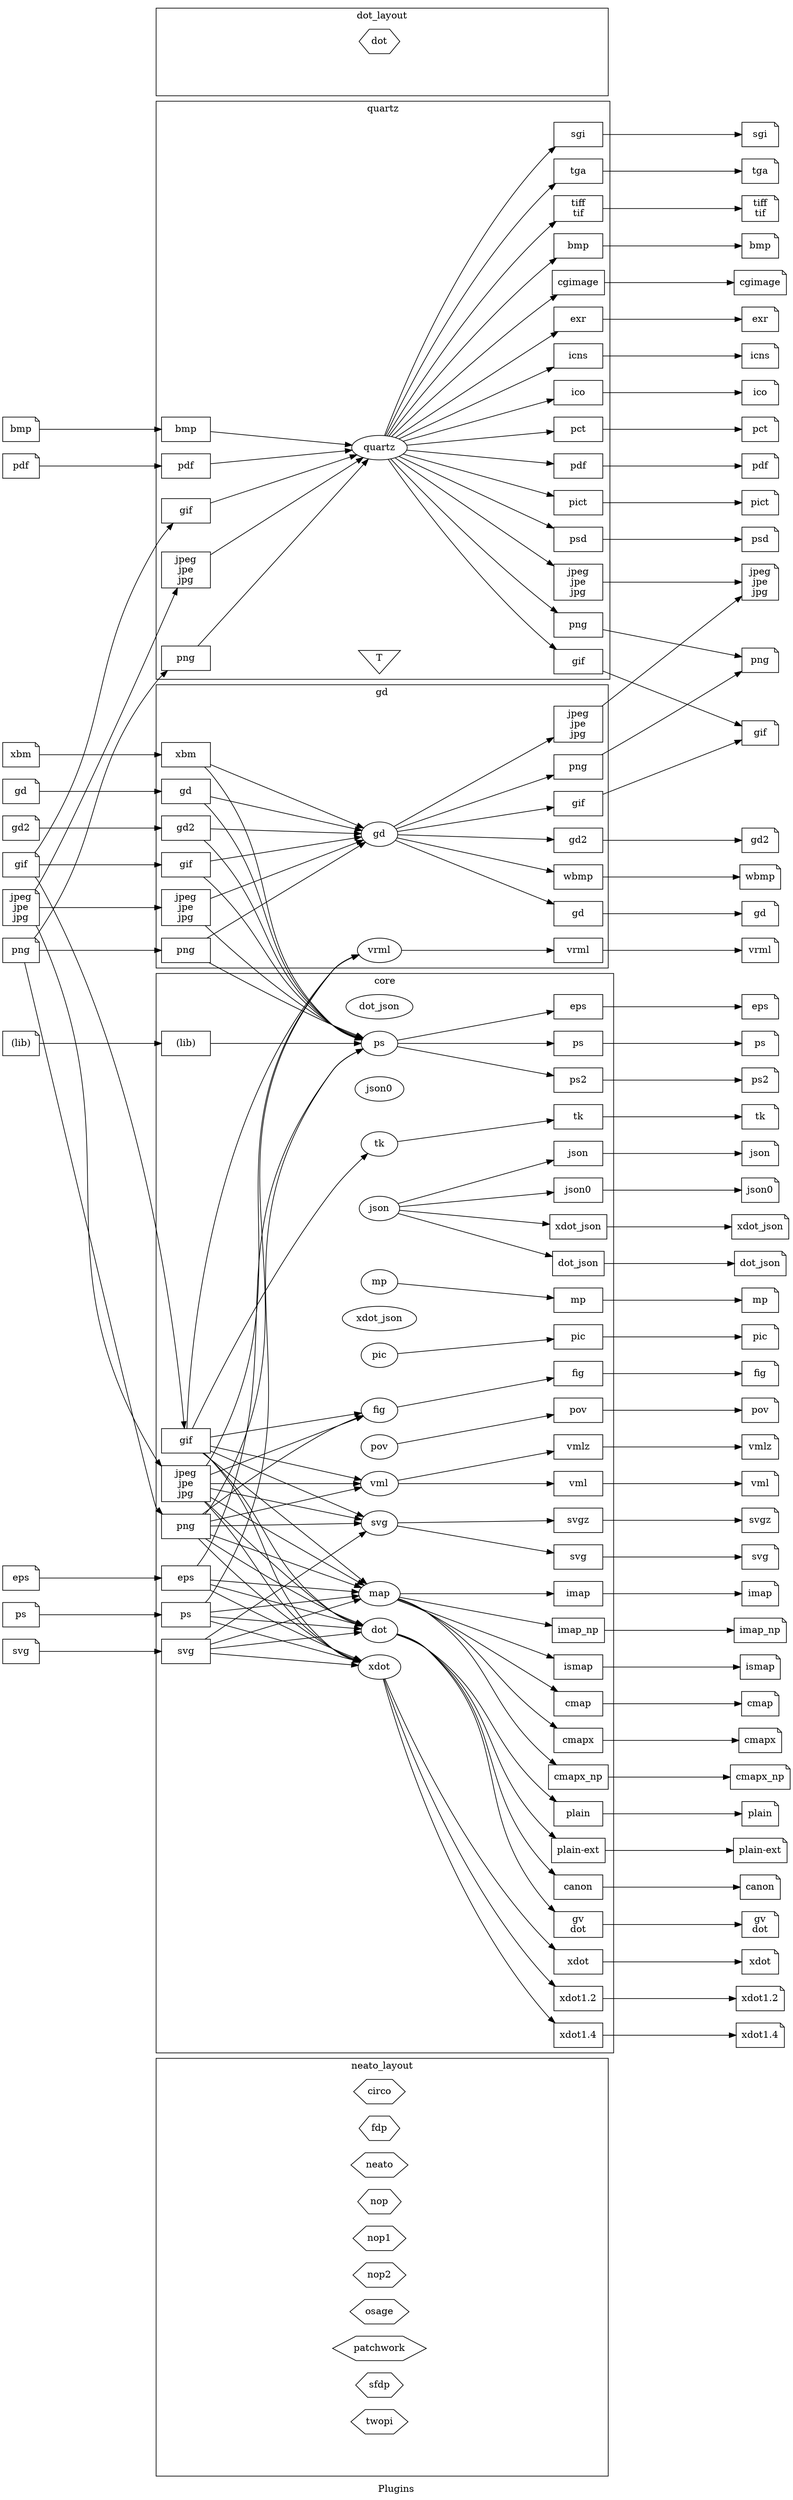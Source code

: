 digraph G {
	graph [bb="0,0,1104.2,3654",
		label=Plugins,
		lheight=0.19,
		lp="552.09,11",
		lwidth=0.58,
		rankdir=LR,
		ranksep=2.5
	];
	node [label="\N"];
	subgraph cluster_neato_layout {
		graph [bb="226,30,856.7,644",
			label=neato_layout,
			lheight=0.19,
			lp="541.35,633",
			lwidth=1.00
		];
		subgraph neato_layout_render {
			graph [rank=same];
			neato_layout_render_invis			 [height=0.5,
				label="",
				pos="540.77,56",
				style=invis,
				width=0.75];
		}
		subgraph neato_layout_layout {
			graph [rank=same];
			layout_circo			 [height=0.5,
				label=circo,
				pos="540.77,596",
				shape=hexagon,
				width=0.89107];
			layout_fdp			 [height=0.5,
				label=fdp,
				pos="540.77,542",
				shape=hexagon,
				width=0.75];
			layout_neato			 [height=0.5,
				label=neato,
				pos="540.77,488",
				shape=hexagon,
				width=0.93844];
			layout_nop			 [height=0.5,
				label=nop,
				pos="540.77,434",
				shape=hexagon,
				width=0.75];
			layout_nop1			 [height=0.5,
				label=nop1,
				pos="540.77,380",
				shape=hexagon,
				width=0.89148];
			layout_nop2			 [height=0.5,
				label=nop2,
				pos="540.77,326",
				shape=hexagon,
				width=0.89148];
			layout_osage			 [height=0.5,
				label=osage,
				pos="540.77,272",
				shape=hexagon,
				width=0.97002];
			layout_patchwork			 [height=0.5,
				label=patchwork,
				pos="540.77,218",
				shape=hexagon,
				width=1.5214];
			layout_sfdp			 [height=0.5,
				label=sfdp,
				pos="540.77,164",
				shape=hexagon,
				width=0.81268];
			layout_twopi			 [height=0.5,
				label=twopi,
				pos="540.77,110",
				shape=hexagon,
				width=0.97029];
		}
		subgraph neato_layout_textlayout {
			graph [rank=same];
		}
		subgraph neato_layout_device {
			graph [rank=same];
			neato_layout_device_invis			 [height=0.5,
				label="",
				pos="812.7,56",
				style=invis,
				width=1];
		}
		subgraph neato_layout_loadimage {
			graph [rank=same];
			neato_layout_loadimage_invis			 [height=0.5,
				label="",
				pos="270,83",
				style=invis,
				width=1];
		}
		neato_layout_render_invis -> neato_layout_device_invis		 [pos="e,776.32,56 567.84,56 614.12,56 709,56 766.11,56",
			style=invis];
		neato_layout_loadimage_invis -> neato_layout_render_invis		 [pos="e,513.93,58.676 305.4,79.47 356.76,74.348 451.51,64.9 503.76,59.69",
			style=invis];
		neato_layout_loadimage_invis -> layout_twopi		 [pos="e,508.74,106.81 305.4,86.53 355.12,91.488 445.51,100.5 498.63,105.8",
			style=invis];
	}
	subgraph cluster_quartz {
		graph [bb="226,2666,856.7,3510",
			label=quartz,
			lheight=0.19,
			lp="541.35,3499",
			lwidth=0.49
		];
		subgraph quartz_render {
			graph [rank=same];
			render_quartz			 [height=0.5,
				label=quartz,
				pos="540.77,3003",
				width=0.89451];
		}
		subgraph quartz_layout {
			graph [rank=same];
		}
		subgraph quartz_textlayout {
			graph [rank=same];
			textlayout_textlayout			 [height=0.61111,
				label=T,
				pos="540.77,2696",
				shape=invtriangle,
				width=0.8616];
		}
		subgraph quartz_device {
			graph [rank=same];
			quartz_device_bmp			 [height=0.5,
				label=bmp,
				pos="812.7,3300",
				shape=box,
				width=1];
			quartz_device_cgimage			 [height=0.5,
				label=cgimage,
				pos="812.7,3246",
				shape=box,
				width=1];
			quartz_device_exr			 [height=0.5,
				label=exr,
				pos="812.7,3192",
				shape=box,
				width=1];
			quartz_device_gif			 [height=0.5,
				label=gif,
				pos="812.7,2692",
				shape=box,
				width=1];
			quartz_device_icns			 [height=0.5,
				label=icns,
				pos="812.7,3138",
				shape=box,
				width=1];
			quartz_device_ico			 [height=0.5,
				label=ico,
				pos="812.7,3084",
				shape=box,
				width=1];
			quartz_device_jpg			 [height=0.69444,
				label="jpeg\njpe\njpg",
				pos="812.7,2807",
				shape=box,
				width=1];
			quartz_device_pct			 [height=0.5,
				label=pct,
				pos="812.7,3030",
				shape=box,
				width=1];
			quartz_device_pdf			 [height=0.5,
				label=pdf,
				pos="812.7,2976",
				shape=box,
				width=1];
			quartz_device_pict			 [height=0.5,
				label=pict,
				pos="812.7,2922",
				shape=box,
				width=1];
			quartz_device_png			 [height=0.5,
				label=png,
				pos="812.7,2746",
				shape=box,
				width=1];
			quartz_device_psd			 [height=0.5,
				label=psd,
				pos="812.7,2868",
				shape=box,
				width=1];
			quartz_device_sgi			 [height=0.5,
				label=sgi,
				pos="812.7,3462",
				shape=box,
				width=1];
			quartz_device_tga			 [height=0.5,
				label=tga,
				pos="812.7,3408",
				shape=box,
				width=1];
			quartz_device_tif			 [height=0.5,
				label="tiff\ntif",
				pos="812.7,3354",
				shape=box,
				width=1];
		}
		subgraph quartz_loadimage {
			graph [rank=same];
			quartz_loadimage_bmp			 [height=0.5,
				label=bmp,
				pos="270,3030",
				shape=box,
				width=1];
			quartz_loadimage_gif			 [height=0.5,
				label=gif,
				pos="270,2910",
				shape=box,
				width=1];
			quartz_loadimage_jpg			 [height=0.69444,
				label="jpeg\njpe\njpg",
				pos="270,2824",
				shape=box,
				width=1];
			quartz_loadimage_pdf			 [height=0.5,
				label=pdf,
				pos="270,2976",
				shape=box,
				width=1];
			quartz_loadimage_png			 [height=0.5,
				label=png,
				pos="270,2696",
				shape=box,
				width=1];
		}
		render_quartz -> quartz_device_bmp		 [pos="e,786.13,3281.8 553.1,3019.7 586.21,3063.8 680.96,3186.3 775.54,3273 776.36,3273.8 777.21,3274.5 778.07,3275.3"];
		render_quartz -> quartz_device_cgimage		 [pos="e,786.82,3227.8 556.7,3018.9 593.8,3055.5 689.4,3148.5 775.54,3219 776.55,3219.8 777.58,3220.7 778.62,3221.5"];
		render_quartz -> quartz_device_exr		 [pos="e,786.54,3173.8 561.21,3017.2 607.5,3049.4 720.76,3128.1 778.16,3168"];
		render_quartz -> quartz_device_gif		 [pos="e,786.06,2710.1 552.44,2986.1 584.64,2940 678.8,2809.9 775.54,2719 776.35,2718.2 777.19,2717.5 778.04,2716.7"];
		render_quartz -> quartz_device_icns		 [pos="e,776.27,3119.9 564.9,3015 610.31,3037.5 709.1,3086.6 767.3,3115.5"];
		render_quartz -> quartz_device_ico		 [pos="e,776.35,3073.2 569.36,3011.5 616.31,3025.5 710.17,3053.5 766.61,3070.3"];
		render_quartz -> quartz_device_jpg		 [pos="e,777.66,2832.3 560.77,2988.6 604.49,2957.1 709.45,2881.4 769.18,2838.4"];
		render_quartz -> quartz_device_pct		 [pos="e,776.43,3026.4 572.5,3006.2 620.27,3010.9 710.97,3019.9 766.21,3025.4"];
		render_quartz -> quartz_device_pdf		 [pos="e,776.43,2979.6 572.5,2999.8 620.27,2995.1 710.97,2986.1 766.21,2980.6"];
		render_quartz -> quartz_device_pict		 [pos="e,776.35,2932.8 569.36,2994.5 616.31,2980.5 710.17,2952.5 766.61,2935.7"];
		render_quartz -> quartz_device_png		 [pos="e,786.74,2764.1 555.68,2986.8 591.76,2948.1 687.3,2847.6 775.54,2773 776.53,2772.2 777.55,2771.3 778.59,2770.5"];
		render_quartz -> quartz_device_psd		 [pos="e,776.27,2886.1 564.9,2991 610.31,2968.5 709.1,2919.4 767.3,2890.5"];
		render_quartz -> quartz_device_sgi		 [pos="e,784.73,3443.8 547.11,3020.8 570.02,3083.2 653.67,3296.1 775.54,3435 776.14,3435.7 776.76,3436.4 777.39,3437"];
		render_quartz -> quartz_device_tga		 [pos="e,785.28,3390 548.75,3020.8 574.96,3078 663.22,3260.2 775.54,3381 776.18,3381.7 776.84,3382.4 777.52,3383"];
		render_quartz -> quartz_device_tif		 [pos="e,785.49,3335.8 550.59,3020.3 580.08,3071.2 672.21,3223.5 775.54,3327 776.3,3327.8 777.09,3328.5 777.89,3329.3"];
		quartz_loadimage_bmp -> render_quartz		 [pos="e,508.96,3006.2 306.24,3026.4 356.22,3021.4 446.13,3012.4 498.92,3007.2"];
		quartz_loadimage_gif -> render_quartz		 [pos="e,512.96,2993.4 306.24,2922.4 357.68,2940.1 451.41,2972.3 503.44,2990.2"];
		quartz_loadimage_jpg -> render_quartz		 [pos="e,519.94,2989.2 306.24,2848 360.48,2883.8 461.72,2950.7 511.55,2983.7"];
		quartz_loadimage_pdf -> render_quartz		 [pos="e,508.96,2999.8 306.24,2979.6 356.22,2984.6 446.13,2993.6 498.92,2998.8"];
		quartz_loadimage_png -> render_quartz		 [pos="e,526.39,2986.7 286.13,2714.3 332.67,2767.1 467.21,2919.6 519.57,2979"];
		quartz_loadimage_png -> textlayout_textlayout		 [pos="e,519.94,2696 306.24,2696 359.8,2696 459.21,2696 509.67,2696",
			style=invis];
	}
	subgraph cluster_gd {
		graph [bb="226,2246,856.7,2658",
			label=gd,
			lheight=0.19,
			lp="541.35,2647",
			lwidth=0.19
		];
		subgraph gd_render {
			graph [rank=same];
			render_gd			 [height=0.5,
				label=gd,
				pos="540.77,2441",
				width=0.75];
			render_vrml			 [height=0.5,
				label=vrml,
				pos="540.77,2272",
				width=0.75];
		}
		subgraph gd_layout {
			graph [rank=same];
		}
		subgraph gd_textlayout {
			graph [rank=same];
		}
		subgraph gd_device {
			graph [rank=same];
			gd_device_gd			 [height=0.5,
				label=gd,
				pos="812.7,2326",
				shape=box,
				width=1];
			gd_device_gd2			 [height=0.5,
				label=gd2,
				pos="812.7,2434",
				shape=box,
				width=1];
			gd_device_gif			 [height=0.5,
				label=gif,
				pos="812.7,2488",
				shape=box,
				width=1];
			gd_device_jpg			 [height=0.69444,
				label="jpeg\njpe\njpg",
				pos="812.7,2603",
				shape=box,
				width=1];
			gd_device_png			 [height=0.5,
				label=png,
				pos="812.7,2542",
				shape=box,
				width=1];
			gd_device_vrml			 [height=0.5,
				label=vrml,
				pos="812.7,2272",
				shape=box,
				width=1];
			gd_device_wbmp			 [height=0.5,
				label=wbmp,
				pos="812.7,2380",
				shape=box,
				width=1];
		}
		subgraph gd_loadimage {
			graph [rank=same];
			gd_loadimage_gd			 [height=0.5,
				label=gd,
				pos="270,2502",
				shape=box,
				width=1];
			gd_loadimage_gd2			 [height=0.5,
				label=gd2,
				pos="270,2448",
				shape=box,
				width=1];
			gd_loadimage_gif			 [height=0.5,
				label=gif,
				pos="270,2394",
				shape=box,
				width=1];
			gd_loadimage_jpg			 [height=0.69444,
				label="jpeg\njpe\njpg",
				pos="270,2333",
				shape=box,
				width=1];
			gd_loadimage_png			 [height=0.5,
				label=png,
				pos="270,2272",
				shape=box,
				width=1];
			gd_loadimage_xbm			 [height=0.5,
				label=xbm,
				pos="270,2556",
				shape=box,
				width=1];
		}
		render_gd -> gd_device_gd		 [pos="e,776.42,2341.3 563.95,2431.2 608.85,2412.2 708.38,2370.1 767.02,2345.3"];
		render_gd -> gd_device_gd2		 [pos="e,776.32,2434.9 567.84,2440.3 614.12,2439.1 709,2436.7 766.11,2435.2"];
		render_gd -> gd_device_gif		 [pos="e,776.61,2481.8 567.34,2445.6 613.61,2453.6 709.49,2470.2 766.74,2480.1"];
		render_gd -> gd_device_jpg		 [pos="e,776.41,2581.4 561.21,2453.2 604.8,2479.1 707.77,2540.5 767.56,2576.1"];
		render_gd -> gd_device_png		 [pos="e,776.57,2528.6 564.43,2449.8 609.5,2466.5 708.39,2503.3 766.85,2525"];
		render_gd -> gd_device_wbmp		 [pos="e,776.45,2388.1 566.84,2435.2 612.87,2424.8 709.06,2403.2 766.54,2390.4"];
		render_vrml -> gd_device_vrml		 [pos="e,776.32,2272 567.84,2272 614.12,2272 709,2272 766.11,2272"];
		gd_loadimage_gd -> render_gd		 [pos="e,514.88,2446.8 306.24,2493.8 358.14,2482.1 453.09,2460.8 504.83,2449.1"];
		gd_loadimage_gd2 -> render_gd		 [pos="e,513.74,2441.7 306.24,2447.1 357.74,2445.7 451.61,2443.3 503.61,2442"];
		gd_loadimage_gif -> render_gd		 [pos="e,514.5,2436.4 306.24,2400.3 358.01,2409.3 452.59,2425.7 504.42,2434.7"];
		gd_loadimage_jpg -> render_gd		 [pos="e,517.47,2431.7 306.24,2347.5 359.2,2368.6 456.96,2407.6 507.93,2427.9"];
		gd_loadimage_png -> render_gd		 [pos="e,520.74,2428.5 298.98,2290.1 351.1,2322.6 460.07,2390.6 512.03,2423.1"];
		gd_loadimage_xbm -> render_gd		 [pos="e,517.83,2450.7 306.24,2540.6 359.33,2518.1 457.46,2476.4 508.32,2454.8"];
	}
	subgraph cluster_core {
		graph [bb="226,652,857.86,2238",
			label=core,
			lheight=0.19,
			lp="541.93,2227",
			lwidth=0.33
		];
		subgraph core_render {
			graph [rank=same];
			render_dot			 [height=0.5,
				label=dot,
				pos="540.77,1272",
				width=0.75];
			render_dot_json			 [height=0.5,
				label=dot_json,
				pos="540.77,2190",
				width=1.127];
			render_fig			 [height=0.5,
				label=fig,
				pos="540.77,1596",
				width=0.75];
			render_json			 [height=0.5,
				label=json,
				pos="540.77,1893",
				width=0.75];
			render_json0			 [height=0.5,
				label=json0,
				pos="540.77,2069",
				width=0.81307];
			render_map			 [height=0.5,
				label=map,
				pos="540.77,1326",
				width=0.75];
			render_mp			 [height=0.5,
				label=mp,
				pos="540.77,1785",
				width=0.75];
			render_pic			 [height=0.5,
				label=pic,
				pos="540.77,1677",
				width=0.75];
			render_pov			 [height=0.5,
				label=pov,
				pos="540.77,1542",
				width=0.75];
			render_ps			 [height=0.5,
				label=ps,
				pos="540.77,2136",
				width=0.75];
			render_svg			 [height=0.5,
				label=svg,
				pos="540.77,1430",
				width=0.75];
			render_tk			 [height=0.5,
				label=tk,
				pos="540.77,1988",
				width=0.75];
			render_vml			 [height=0.5,
				label=vml,
				pos="540.77,1488",
				width=0.75];
			render_xdot			 [height=0.5,
				label=xdot,
				pos="540.77,1218",
				width=0.75];
			render_xdot_json			 [height=0.5,
				label=xdot_json,
				pos="540.77,1731",
				width=1.2498];
		}
		subgraph core_layout {
			graph [rank=same];
		}
		subgraph core_textlayout {
			graph [rank=same];
		}
		subgraph core_device {
			graph [rank=same];
			core_device_canon			 [height=0.5,
				label=canon,
				pos="812.7,894",
				shape=box,
				width=1];
			core_device_cmap			 [height=0.5,
				label=cmap,
				pos="812.7,1164",
				shape=box,
				width=1];
			core_device_cmapx			 [height=0.5,
				label=cmapx,
				pos="812.7,1110",
				shape=box,
				width=1];
			core_device_cmapx_np			 [height=0.5,
				label=cmapx_np,
				pos="812.7,1056",
				shape=box,
				width=1.0322];
			core_device_gv			 [height=0.5,
				label="gv\ndot",
				pos="812.7,840",
				shape=box,
				width=1];
			core_device_dot_json			 [height=0.5,
				label=dot_json,
				pos="812.7,1812",
				shape=box,
				width=1];
			core_device_eps			 [height=0.5,
				label=eps,
				pos="812.7,2190",
				shape=box,
				width=1];
			core_device_fig			 [height=0.5,
				label=fig,
				pos="812.7,1650",
				shape=box,
				width=1];
			core_device_imap			 [height=0.5,
				label=imap,
				pos="812.7,1326",
				shape=box,
				width=1];
			core_device_imap_np			 [height=0.5,
				label=imap_np,
				pos="812.7,1272",
				shape=box,
				width=1];
			core_device_ismap			 [height=0.5,
				label=ismap,
				pos="812.7,1218",
				shape=box,
				width=1];
			core_device_json			 [height=0.5,
				label=json,
				pos="812.7,1974",
				shape=box,
				width=1];
			core_device_json0			 [height=0.5,
				label=json0,
				pos="812.7,1920",
				shape=box,
				width=1];
			core_device_mp			 [height=0.5,
				label=mp,
				pos="812.7,1758",
				shape=box,
				width=1];
			core_device_pic			 [height=0.5,
				label=pic,
				pos="812.7,1704",
				shape=box,
				width=1];
			core_device_plain			 [height=0.5,
				label=plain,
				pos="812.7,1002",
				shape=box,
				width=1];
			"core_device_plain-ext"			 [height=0.5,
				label="plain-ext",
				pos="812.7,948",
				shape=box,
				width=1];
			core_device_pov			 [height=0.5,
				label=pov,
				pos="812.7,1596",
				shape=box,
				width=1];
			core_device_ps			 [height=0.5,
				label=ps,
				pos="812.7,2136",
				shape=box,
				width=1];
			core_device_ps2			 [height=0.5,
				label=ps2,
				pos="812.7,2082",
				shape=box,
				width=1];
			core_device_svg			 [height=0.5,
				label=svg,
				pos="812.7,1380",
				shape=box,
				width=1];
			core_device_svgz			 [height=0.5,
				label=svgz,
				pos="812.7,1434",
				shape=box,
				width=1];
			core_device_tk			 [height=0.5,
				label=tk,
				pos="812.7,2028",
				shape=box,
				width=1];
			core_device_vml			 [height=0.5,
				label=vml,
				pos="812.7,1488",
				shape=box,
				width=1];
			core_device_vmlz			 [height=0.5,
				label=vmlz,
				pos="812.7,1542",
				shape=box,
				width=1];
			core_device_xdot			 [height=0.5,
				label=xdot,
				pos="812.7,786",
				shape=box,
				width=1];
			"core_device_xdot1.2"			 [height=0.5,
				label="xdot1.2",
				pos="812.7,732",
				shape=box,
				width=1];
			"core_device_xdot1.4"			 [height=0.5,
				label="xdot1.4",
				pos="812.7,678",
				shape=box,
				width=1];
			core_device_xdot_json			 [height=0.5,
				label=xdot_json,
				pos="812.7,1866",
				shape=box,
				width=1];
		}
		subgraph core_loadimage {
			graph [rank=same];
			"core_loadimage_(lib)"			 [height=0.5,
				label="(lib)",
				pos="270,2136",
				shape=box,
				width=1];
			core_loadimage_eps			 [height=0.5,
				label=eps,
				pos="270,1350",
				shape=box,
				width=1];
			core_loadimage_gif			 [height=0.5,
				label=gif,
				pos="270,1549",
				shape=box,
				width=1];
			core_loadimage_jpg			 [height=0.69444,
				label="jpeg\njpe\njpg",
				pos="270,1488",
				shape=box,
				width=1];
			core_loadimage_png			 [height=0.5,
				label=png,
				pos="270,1427",
				shape=box,
				width=1];
			core_loadimage_ps			 [height=0.5,
				label=ps,
				pos="270,1296",
				shape=box,
				width=1];
			core_loadimage_svg			 [height=0.5,
				label=svg,
				pos="270,1242",
				shape=box,
				width=1];
		}
		render_dot -> core_device_canon		 [pos="e,784.75,912.2 565.1,1263.8 575.38,1259.4 586.94,1253.2 595.54,1245 714.85,1131.4 666.33,1044.3 775.54,921 776.14,920.32 776.76,\
919.65 777.4,918.98"];
		render_dot -> core_device_gv		 [pos="e,784.57,858.04 565.07,1264.1 575.47,1259.8 587.13,1253.5 595.54,1245 726.22,1112.5 656.61,1010.1 775.54,867 776.04,866.4 776.55,\
865.81 777.08,865.23"];
		render_dot -> core_device_plain		 [pos="e,786.07,1020.1 564.41,1263 574.56,1258.4 586.21,1252.3 595.54,1245 693.72,1167.7 684.29,1114.4 775.54,1029 776.36,1028.2 777.19,\
1027.5 778.05,1026.7"];
		render_dot -> "core_device_plain-ext"		 [pos="e,785.37,966.1 564.79,1263.4 575.02,1259 586.62,1252.8 595.54,1245 703.93,1149.9 675.64,1079 775.54,975 776.29,974.22 777.06,973.45 \
777.85,972.69"];
		render_fig -> core_device_fig		 [pos="e,776.45,1642.8 566.84,1601.2 612.87,1610.3 709.06,1629.4 766.54,1640.8"];
		render_json -> core_device_dot_json		 [pos="e,776.59,1822.8 565.87,1885.5 611.6,1871.9 709.14,1842.8 766.97,1825.6"];
		render_json -> core_device_json		 [pos="e,776.59,1963.2 565.87,1900.5 611.6,1914.1 709.14,1943.2 766.97,1960.4"];
		render_json -> core_device_json0		 [pos="e,776.32,1916.4 567.84,1895.7 614.12,1900.3 709,1909.7 766.11,1915.4"];
		render_json -> core_device_xdot_json		 [pos="e,776.32,1869.6 567.84,1890.3 614.12,1885.7 709,1876.3 766.11,1870.6"];
		render_map -> core_device_cmap		 [pos="e,785.45,1182.1 563.14,1315.6 573.17,1310.8 585.07,1304.8 595.54,1299 660.93,1262.7 734.33,1215.7 776.86,1187.8"];
		render_map -> core_device_cmapx		 [pos="e,786.85,1128.2 563.66,1316.4 573.79,1311.8 585.62,1305.7 595.54,1299 684.65,1238.6 691.89,1204.7 775.54,1137 776.55,1136.2 777.58,\
1135.4 778.63,1134.5"];
		render_map -> core_device_cmapx_np		 [pos="e,786.07,1074.1 564.41,1317 574.56,1312.4 586.21,1306.3 595.54,1299 693.72,1221.7 684.29,1168.4 775.54,1083 776.36,1082.2 777.19,\
1081.5 778.05,1080.7"];
		render_map -> core_device_imap		 [pos="e,776.32,1326 567.84,1326 614.12,1326 709,1326 766.11,1326"];
		render_map -> core_device_imap_np		 [pos="e,776.45,1279.2 566.84,1320.8 612.87,1311.7 709.06,1292.6 766.54,1281.2"];
		render_map -> core_device_ismap		 [pos="e,776.57,1232.3 564.43,1316.6 609.59,1298.7 708.8,1259.3 767.22,1236.1"];
		render_mp -> core_device_mp		 [pos="e,776.32,1761.6 567.84,1782.3 614.12,1777.7 709,1768.3 766.11,1762.6"];
		render_pic -> core_device_pic		 [pos="e,776.32,1700.4 567.84,1679.7 614.12,1684.3 709,1693.7 766.11,1699.4"];
		render_pov -> core_device_pov		 [pos="e,776.45,1588.8 566.84,1547.2 612.87,1556.3 709.06,1575.4 766.54,1586.8"];
		render_ps -> core_device_eps		 [pos="e,776.45,2182.8 566.84,2141.2 612.87,2150.3 709.06,2169.4 766.54,2180.8"];
		render_ps -> core_device_ps		 [pos="e,776.32,2136 567.84,2136 614.12,2136 709,2136 766.11,2136"];
		render_ps -> core_device_ps2		 [pos="e,776.45,2089.2 566.84,2130.8 612.87,2121.7 709.06,2102.6 766.54,2091.2"];
		render_svg -> core_device_svg		 [pos="e,776.45,1386.7 566.84,1425.2 612.87,1416.7 709.06,1399.1 766.54,1388.5"];
		render_svg -> core_device_svgz		 [pos="e,776.32,1433.5 567.84,1430.4 614.12,1431.1 709,1432.5 766.11,1433.3"];
		render_tk -> core_device_tk		 [pos="e,776.61,2022.7 567.34,1991.9 613.51,1998.7 709.1,2012.8 766.38,2021.2"];
		render_vml -> core_device_vml		 [pos="e,776.32,1488 567.84,1488 614.12,1488 709,1488 766.11,1488"];
		render_vml -> core_device_vmlz		 [pos="e,776.45,1534.8 566.84,1493.2 612.87,1502.3 709.06,1521.4 766.54,1532.8"];
		render_xdot -> core_device_xdot		 [pos="e,784.81,804.24 547.73,1200.6 572.06,1141.1 658.24,943.06 775.54,813 776.15,812.33 776.78,811.66 777.42,811"];
		render_xdot -> "core_device_xdot1.2"		 [pos="e,784.65,750.11 546.52,1200 568.01,1134.8 649,906.94 775.54,759 776.05,758.41 776.57,757.82 777.1,757.25"];
		render_xdot -> "core_device_xdot1.4"		 [pos="e,784.14,696.32 545.42,1199.8 564.12,1129.6 639.39,871.38 775.54,705 775.94,704.52 776.34,704.04 776.75,703.57"];
		"core_loadimage_(lib)" -> render_ps		 [pos="e,513.74,2136 306.24,2136 357.74,2136 451.61,2136 503.61,2136"];
		core_loadimage_eps -> render_dot		 [pos="e,515.63,1279.2 306.24,1339.6 358.52,1324.5 454.47,1296.9 505.95,1282"];
		core_loadimage_eps -> render_map		 [pos="e,513.74,1328.4 306.24,1346.8 357.74,1342.2 451.61,1333.9 503.61,1329.3"];
		core_loadimage_eps -> render_ps		 [pos="e,519.19,2125 285.8,1368.4 292.85,1377.4 300.73,1388.8 306,1400 441.67,1689.3 306.5,1831.7 486,2096 492.32,2105.3 501.54,2113.2 \
510.62,2119.5"];
		core_loadimage_eps -> render_xdot		 [pos="e,518.9,1228.7 306.24,1332.3 359.85,1306.2 459.37,1257.7 509.79,1233.1"];
		core_loadimage_gif -> render_dot		 [pos="e,517.08,1281 295.82,1530.9 299.36,1528 302.85,1525 306,1522 397.65,1433.6 386.55,1378.6 486,1299 492.59,1293.7 500.38,1289.1 507.99,\
1285.3"];
		core_loadimage_gif -> render_fig		 [pos="e,514.5,1591.4 306.24,1555.3 358.01,1564.3 452.59,1580.7 504.42,1589.7"];
		core_loadimage_gif -> render_map		 [pos="e,524.22,1340.3 294.53,1530.9 298.39,1527.9 302.32,1524.9 306,1522 384.25,1460.1 474.16,1383.4 516.42,1347"];
		core_loadimage_gif -> render_svg		 [pos="e,518.19,1439.9 306.24,1533.1 359.58,1509.6 458.37,1466.2 509.02,1444"];
		core_loadimage_gif -> render_tk		 [pos="e,527,1972.3 279.41,1567.4 307.93,1622.4 396.86,1790.4 486,1920 496.57,1935.4 509.64,1951.7 520.35,1964.5"];
		core_loadimage_gif -> render_vml		 [pos="e,514.88,1493.8 306.24,1540.8 358.14,1529.1 453.09,1507.8 504.83,1496.1"];
		core_loadimage_gif -> render_xdot		 [pos="e,516.7,1226.5 296.49,1530.9 299.85,1528.1 303.12,1525.1 306,1522 406.27,1414.8 376.23,1342.5 486,1245 492.31,1239.4 499.99,1234.7 \
507.59,1230.8"];
		core_loadimage_jpg -> render_dot		 [pos="e,517.92,1281.6 297.05,1462.7 345.66,1417.6 446.42,1325.4 486,1299 493.08,1294.3 501.12,1289.9 508.8,1286"];
		core_loadimage_jpg -> render_fig		 [pos="e,517.47,1586.7 306.24,1502.5 359.2,1523.6 456.96,1562.6 507.93,1582.9"];
		core_loadimage_jpg -> render_map		 [pos="e,520.63,1338.1 306.24,1466.3 360.64,1433.8 462.32,1372.9 511.98,1343.2"];
		core_loadimage_jpg -> render_svg		 [pos="e,514.88,1435.5 306.24,1480.2 358.14,1469.1 453.09,1448.8 504.83,1437.7"];
		core_loadimage_jpg -> render_vml		 [pos="e,513.74,1488 306.24,1488 357.74,1488 451.61,1488 503.61,1488"];
		core_loadimage_jpg -> render_xdot		 [pos="e,517.19,1227.1 297.42,1462.7 300.36,1459.8 303.27,1456.9 306,1454 390.67,1365.4 389.07,1320.1 486,1245 492.67,1239.8 500.5,1235.3 \
508.1,1231.4"];
		core_loadimage_png -> render_dot		 [pos="e,518.72,1282.4 298.94,1408.9 340,1383.4 417.78,1336 486,1299 493.55,1294.9 501.82,1290.7 509.58,1286.9"];
		core_loadimage_png -> render_fig		 [pos="e,518.33,1585.7 295.29,1445.1 334.97,1473.2 414.72,1528.2 486,1569 493.39,1573.2 501.54,1577.5 509.24,1581.3"];
		core_loadimage_png -> render_map		 [pos="e,517.11,1334.8 306.24,1413.5 359.06,1393.8 456.46,1357.4 507.54,1338.4"];
		core_loadimage_png -> render_svg		 [pos="e,513.74,1429.7 306.24,1427.4 357.74,1428 451.61,1429 503.61,1429.6"];
		core_loadimage_png -> render_vml		 [pos="e,514.88,1482.2 306.24,1435.2 358.14,1446.9 453.09,1468.2 504.83,1479.9"];
		core_loadimage_png -> render_xdot		 [pos="e,517.98,1227.7 288.41,1408.8 324.24,1373.9 406.79,1296.8 486,1245 493.13,1240.3 501.18,1235.9 508.86,1232.1"];
		core_loadimage_ps -> render_dot		 [pos="e,513.74,1274.4 306.24,1292.8 357.74,1288.2 451.61,1279.9 503.61,1275.3"];
		core_loadimage_ps -> render_map		 [pos="e,514.12,1323 306.24,1300 357.87,1305.7 452.1,1316.2 504.02,1321.9"];
		core_loadimage_ps -> render_ps		 [pos="e,519.08,2125.1 298.62,1314.3 301.4,1316.9 303.95,1319.9 306,1323 498.73,1618.4 291.39,1801.8 486,2096 492.2,2105.4 501.4,2113.3 \
510.49,2119.6"];
		core_loadimage_ps -> render_xdot		 [pos="e,515.63,1225.2 306.24,1285.6 358.52,1270.5 454.47,1242.9 505.95,1228"];
		core_loadimage_svg -> render_dot		 [pos="e,514.12,1269 306.24,1246 357.87,1251.7 452.1,1262.2 504.02,1267.9"];
		core_loadimage_svg -> render_map		 [pos="e,516,1318.3 306.24,1253.2 358.66,1269.5 454.97,1299.4 506.35,1315.3"];
		core_loadimage_svg -> render_svg		 [pos="e,521.96,1416.9 295.96,1260 347.26,1295.6 461.18,1374.7 513.51,1411.1"];
		core_loadimage_svg -> render_xdot		 [pos="e,513.74,1220.4 306.24,1238.8 357.74,1234.2 451.61,1225.9 503.61,1221.3"];
	}
	subgraph cluster_dot_layout {
		graph [bb="226,3518,856.7,3646",
			label=dot_layout,
			lheight=0.19,
			lp="541.35,3635",
			lwidth=0.83
		];
		subgraph dot_layout_render {
			graph [rank=same];
			dot_layout_render_invis			 [height=0.5,
				label="",
				pos="540.77,3544",
				style=invis,
				width=0.75];
		}
		subgraph dot_layout_layout {
			graph [rank=same];
			layout_dot			 [height=0.5,
				label=dot,
				pos="540.77,3598",
				shape=hexagon,
				width=0.75];
		}
		subgraph dot_layout_textlayout {
			graph [rank=same];
		}
		subgraph dot_layout_device {
			graph [rank=same];
			dot_layout_device_invis			 [height=0.5,
				label="",
				pos="812.7,3544",
				style=invis,
				width=1];
		}
		subgraph dot_layout_loadimage {
			graph [rank=same];
			dot_layout_loadimage_invis			 [height=0.5,
				label="",
				pos="270,3571",
				style=invis,
				width=1];
		}
		dot_layout_render_invis -> dot_layout_device_invis		 [pos="e,776.32,3544 567.84,3544 614.12,3544 709,3544 766.11,3544",
			style=invis];
		dot_layout_loadimage_invis -> dot_layout_render_invis		 [pos="e,513.93,3546.7 305.4,3567.5 356.76,3562.3 451.51,3552.9 503.76,3547.7",
			style=invis];
		dot_layout_loadimage_invis -> layout_dot		 [pos="e,515.45,3595.5 305.4,3574.5 357.3,3579.7 453.5,3589.3 505.39,3594.5",
			style=invis];
	}
	subgraph output_formats {
		graph [rank=same];
		output_bmp		 [height=0.5,
			label=bmp,
			pos="1067,3300",
			shape=note,
			width=0.75];
		output_cgimage		 [height=0.5,
			label=cgimage,
			pos="1067,3246",
			shape=note,
			width=0.88085];
		output_exr		 [height=0.5,
			label=exr,
			pos="1067,3192",
			shape=note,
			width=0.75];
		output_gif		 [height=0.5,
			label=gif,
			pos="1067,2590",
			shape=note,
			width=0.75];
		output_icns		 [height=0.5,
			label=icns,
			pos="1067,3138",
			shape=note,
			width=0.75];
		output_ico		 [height=0.5,
			label=ico,
			pos="1067,3084",
			shape=note,
			width=0.75];
		output_jpg		 [height=0.69444,
			label="jpeg\njpe\njpg",
			pos="1067,2807",
			shape=note,
			width=0.75];
		output_pct		 [height=0.5,
			label=pct,
			pos="1067,3030",
			shape=note,
			width=0.75];
		output_pdf		 [height=0.5,
			label=pdf,
			pos="1067,2976",
			shape=note,
			width=0.75];
		output_pict		 [height=0.5,
			label=pict,
			pos="1067,2922",
			shape=note,
			width=0.75];
		output_png		 [height=0.5,
			label=png,
			pos="1067,2695",
			shape=note,
			width=0.75];
		output_psd		 [height=0.5,
			label=psd,
			pos="1067,2868",
			shape=note,
			width=0.75];
		output_sgi		 [height=0.5,
			label=sgi,
			pos="1067,3462",
			shape=note,
			width=0.75];
		output_tga		 [height=0.5,
			label=tga,
			pos="1067,3408",
			shape=note,
			width=0.75];
		output_tif		 [height=0.5,
			label="tiff\ntif",
			pos="1067,3354",
			shape=note,
			width=0.75];
		output_gd		 [height=0.5,
			label=gd,
			pos="1067,2326",
			shape=note,
			width=0.75];
		output_gd2		 [height=0.5,
			label=gd2,
			pos="1067,2434",
			shape=note,
			width=0.75];
		output_vrml		 [height=0.5,
			label=vrml,
			pos="1067,2272",
			shape=note,
			width=0.75];
		output_wbmp		 [height=0.5,
			label=wbmp,
			pos="1067,2380",
			shape=note,
			width=0.75];
		output_canon		 [height=0.5,
			label=canon,
			pos="1067,894",
			shape=note,
			width=0.75];
		output_cmap		 [height=0.5,
			label=cmap,
			pos="1067,1164",
			shape=note,
			width=0.75];
		output_cmapx		 [height=0.5,
			label=cmapx,
			pos="1067,1110",
			shape=note,
			width=0.75];
		output_cmapx_np		 [height=0.5,
			label=cmapx_np,
			pos="1067,1056",
			shape=note,
			width=1.0322];
		output_gv		 [height=0.5,
			label="gv\ndot",
			pos="1067,840",
			shape=note,
			width=0.75];
		output_dot_json		 [height=0.5,
			label=dot_json,
			pos="1067,1812",
			shape=note,
			width=0.89205];
		output_eps		 [height=0.5,
			label=eps,
			pos="1067,2190",
			shape=note,
			width=0.75];
		output_fig		 [height=0.5,
			label=fig,
			pos="1067,1650",
			shape=note,
			width=0.75];
		output_imap		 [height=0.5,
			label=imap,
			pos="1067,1326",
			shape=note,
			width=0.75];
		output_imap_np		 [height=0.5,
			label=imap_np,
			pos="1067,1272",
			shape=note,
			width=0.90268];
		output_ismap		 [height=0.5,
			label=ismap,
			pos="1067,1218",
			shape=note,
			width=0.75];
		output_json		 [height=0.5,
			label=json,
			pos="1067,1974",
			shape=note,
			width=0.75];
		output_json0		 [height=0.5,
			label=json0,
			pos="1067,1920",
			shape=note,
			width=0.75];
		output_mp		 [height=0.5,
			label=mp,
			pos="1067,1758",
			shape=note,
			width=0.75];
		output_pic		 [height=0.5,
			label=pic,
			pos="1067,1704",
			shape=note,
			width=0.75];
		output_plain		 [height=0.5,
			label=plain,
			pos="1067,1002",
			shape=note,
			width=0.75];
		"output_plain-ext"		 [height=0.5,
			label="plain-ext",
			pos="1067,948",
			shape=note,
			width=0.91332];
		output_pov		 [height=0.5,
			label=pov,
			pos="1067,1596",
			shape=note,
			width=0.75];
		output_ps		 [height=0.5,
			label=ps,
			pos="1067,2136",
			shape=note,
			width=0.75];
		output_ps2		 [height=0.5,
			label=ps2,
			pos="1067,2082",
			shape=note,
			width=0.75];
		output_svg		 [height=0.5,
			label=svg,
			pos="1067,1380",
			shape=note,
			width=0.75];
		output_svgz		 [height=0.5,
			label=svgz,
			pos="1067,1434",
			shape=note,
			width=0.75];
		output_tk		 [height=0.5,
			label=tk,
			pos="1067,2028",
			shape=note,
			width=0.75];
		output_vml		 [height=0.5,
			label=vml,
			pos="1067,1488",
			shape=note,
			width=0.75];
		output_vmlz		 [height=0.5,
			label=vmlz,
			pos="1067,1542",
			shape=note,
			width=0.75];
		output_xdot		 [height=0.5,
			label=xdot,
			pos="1067,786",
			shape=note,
			width=0.75];
		"output_xdot1.2"		 [height=0.5,
			label="xdot1.2",
			pos="1067,732",
			shape=note,
			width=0.81097];
		"output_xdot1.4"		 [height=0.5,
			label="xdot1.4",
			pos="1067,678",
			shape=note,
			width=0.81097];
		output_xdot_json		 [height=0.5,
			label=xdot_json,
			pos="1067,1866",
			shape=note,
			width=0.98927];
	}
	neato_layout_loadimage_invis_src	 [height=0.5,
		label="",
		pos="27,83",
		style=invis,
		width=0.75];
	neato_layout_loadimage_invis_src -> neato_layout_loadimage_invis	 [pos="e,233.63,83 54.403,83 95.424,83 173.32,83 223.39,83",
		style=invis];
	quartz_device_bmp -> output_bmp	 [pos="e,1039.9,3300 848.87,3300 896.9,3300 981.32,3300 1029.9,3300"];
	quartz_device_cgimage -> output_cgimage	 [pos="e,1035,3246 848.87,3246 895.24,3246 975.53,3246 1024.7,3246"];
	quartz_device_exr -> output_exr	 [pos="e,1039.9,3192 848.87,3192 896.9,3192 981.32,3192 1029.9,3192"];
	quartz_device_gif -> output_gif	 [pos="e,1039.9,2600.9 848.87,2677.5 897.11,2658.1 982.03,2624.1 1030.5,2604.7"];
	quartz_device_icns -> output_icns	 [pos="e,1039.9,3138 848.87,3138 896.9,3138 981.32,3138 1029.9,3138"];
	quartz_device_ico -> output_ico	 [pos="e,1039.9,3084 848.87,3084 896.9,3084 981.32,3084 1029.9,3084"];
	quartz_device_jpg -> output_jpg	 [pos="e,1039.9,2807 848.87,2807 896.9,2807 981.32,2807 1029.9,2807"];
	quartz_device_pct -> output_pct	 [pos="e,1039.9,3030 848.87,3030 896.9,3030 981.32,3030 1029.9,3030"];
	quartz_device_pdf -> output_pdf	 [pos="e,1039.9,2976 848.87,2976 896.9,2976 981.32,2976 1029.9,2976"];
	quartz_device_pict -> output_pict	 [pos="e,1039.9,2922 848.87,2922 896.9,2922 981.32,2922 1029.9,2922"];
	quartz_device_png -> output_png	 [pos="e,1039.9,2700.4 848.87,2738.7 896.9,2729.1 981.32,2712.2 1029.9,2702.5"];
	quartz_device_psd -> output_psd	 [pos="e,1039.9,2868 848.87,2868 896.9,2868 981.32,2868 1029.9,2868"];
	quartz_device_sgi -> output_sgi	 [pos="e,1039.9,3462 848.87,3462 896.9,3462 981.32,3462 1029.9,3462"];
	quartz_device_tga -> output_tga	 [pos="e,1039.9,3408 848.87,3408 896.9,3408 981.32,3408 1029.9,3408"];
	quartz_device_tif -> output_tif	 [pos="e,1039.9,3354 848.87,3354 896.9,3354 981.32,3354 1029.9,3354"];
	gd_device_gd -> output_gd	 [pos="e,1039.9,2326 848.87,2326 896.9,2326 981.32,2326 1029.9,2326"];
	gd_device_gd2 -> output_gd2	 [pos="e,1039.9,2434 848.87,2434 896.9,2434 981.32,2434 1029.9,2434"];
	gd_device_gif -> output_gif	 [pos="e,1039.9,2579.1 848.87,2502.5 897.11,2521.9 982.03,2555.9 1030.5,2575.3"];
	gd_device_jpg -> output_jpg	 [pos="e,1039.8,2785.2 843.88,2628 891.5,2666.2 982.05,2738.8 1031.9,2778.8"];
	gd_device_png -> output_png	 [pos="e,1040,2678.7 843.31,2560.3 848.18,2563.2 853.16,2566.2 857.86,2569 918.81,2605.6 989.66,2648.3 1031.3,2673.4"];
	gd_device_vrml -> output_vrml	 [pos="e,1039.9,2272 848.87,2272 896.9,2272 981.32,2272 1029.9,2272"];
	gd_device_wbmp -> output_wbmp	 [pos="e,1039.9,2380 848.87,2380 896.9,2380 981.32,2380 1029.9,2380"];
	gd_loadimage_gd -> render_ps	 [pos="e,516.5,2144.3 296.64,2484 299.98,2481.2 303.2,2478.2 306,2475 412.19,2355.2 369.17,2272.4 486,2163 492.16,2157.2 499.79,2152.4 \
507.37,2148.6"];
	gd_loadimage_gd2 -> render_ps	 [pos="e,516.83,2144.7 296.39,2429.8 299.77,2427 303.07,2424 306,2421 403.15,2320.5 379.95,2254.1 486,2163 492.4,2157.5 500.12,2152.8 507.72,\
2149"];
	gd_loadimage_gif -> render_ps	 [pos="e,517.23,2145.2 295.7,2375.7 299.26,2372.9 302.79,2370 306,2367 394.83,2285 389.95,2236.5 486,2163 492.71,2157.9 500.54,2153.3 508.15,\
2149.5"];
	gd_loadimage_jpg -> render_ps	 [pos="e,518.08,2145.9 297.92,2307.9 337.78,2272.8 414.14,2208.3 486,2163 493.2,2158.5 501.28,2154.1 508.97,2150.3"];
	gd_loadimage_png -> render_ps	 [pos="e,518.89,2146.7 305.5,2254 348.25,2232.3 422.29,2194.8 486,2163 493.69,2159.2 502,2155.1 509.77,2151.2"];
	gd_loadimage_xbm -> textlayout_textlayout	 [pos="e,526.76,2688.8 304.84,2574 361.1,2603.1 470.42,2659.6 517.87,2684.2",
		style=invis];
	gd_loadimage_xbm -> render_ps	 [pos="e,516.52,2143.9 297.21,2537.8 300.38,2535.1 303.41,2532.1 306,2529 421.69,2389.4 357.88,2291.2 486,2163 492.02,2157 499.65,2152.1 \
507.3,2148.2"];
	core_device_canon -> output_canon	 [pos="e,1039.9,894 848.87,894 896.9,894 981.32,894 1029.9,894"];
	core_device_cmap -> output_cmap	 [pos="e,1039.9,1164 848.87,1164 896.9,1164 981.32,1164 1029.9,1164"];
	core_device_cmapx -> output_cmapx	 [pos="e,1039.9,1110 848.87,1110 896.9,1110 981.32,1110 1029.9,1110"];
	core_device_cmapx_np -> output_cmapx_np	 [pos="e,1029.7,1056 849.95,1056 894.9,1056 970.55,1056 1019.6,1056"];
	core_device_gv -> output_gv	 [pos="e,1039.9,840 848.87,840 896.9,840 981.32,840 1029.9,840"];
	core_device_dot_json -> output_dot_json	 [pos="e,1034.6,1812 848.87,1812 895.12,1812 975.09,1812 1024.3,1812"];
	core_device_eps -> output_eps	 [pos="e,1039.9,2190 848.87,2190 896.9,2190 981.32,2190 1029.9,2190"];
	core_device_fig -> output_fig	 [pos="e,1039.9,1650 848.87,1650 896.9,1650 981.32,1650 1029.9,1650"];
	core_device_imap -> output_imap	 [pos="e,1039.9,1326 848.87,1326 896.9,1326 981.32,1326 1029.9,1326"];
	core_device_imap_np -> output_imap_np	 [pos="e,1034.2,1272 848.87,1272 895.08,1272 974.98,1272 1024.2,1272"];
	core_device_ismap -> output_ismap	 [pos="e,1039.9,1218 848.87,1218 896.9,1218 981.32,1218 1029.9,1218"];
	core_device_json -> output_json	 [pos="e,1039.9,1974 848.87,1974 896.9,1974 981.32,1974 1029.9,1974"];
	core_device_json0 -> output_json0	 [pos="e,1039.9,1920 848.87,1920 896.9,1920 981.32,1920 1029.9,1920"];
	core_device_mp -> output_mp	 [pos="e,1039.9,1758 848.87,1758 896.9,1758 981.32,1758 1029.9,1758"];
	core_device_pic -> output_pic	 [pos="e,1039.9,1704 848.87,1704 896.9,1704 981.32,1704 1029.9,1704"];
	core_device_plain -> output_plain	 [pos="e,1039.9,1002 848.87,1002 896.9,1002 981.32,1002 1029.9,1002"];
	"core_device_plain-ext" -> "output_plain-ext"	 [pos="e,1034.2,948 848.87,948 895.08,948 974.98,948 1024.2,948"];
	core_device_pov -> output_pov	 [pos="e,1039.9,1596 848.87,1596 896.9,1596 981.32,1596 1029.9,1596"];
	core_device_ps -> output_ps	 [pos="e,1039.9,2136 848.87,2136 896.9,2136 981.32,2136 1029.9,2136"];
	core_device_ps2 -> output_ps2	 [pos="e,1039.9,2082 848.87,2082 896.9,2082 981.32,2082 1029.9,2082"];
	core_device_svg -> output_svg	 [pos="e,1039.9,1380 848.87,1380 896.9,1380 981.32,1380 1029.9,1380"];
	core_device_svgz -> output_svgz	 [pos="e,1039.9,1434 848.87,1434 896.9,1434 981.32,1434 1029.9,1434"];
	core_device_tk -> output_tk	 [pos="e,1039.9,2028 848.87,2028 896.9,2028 981.32,2028 1029.9,2028"];
	core_device_vml -> output_vml	 [pos="e,1039.9,1488 848.87,1488 896.9,1488 981.32,1488 1029.9,1488"];
	core_device_vmlz -> output_vmlz	 [pos="e,1039.9,1542 848.87,1542 896.9,1542 981.32,1542 1029.9,1542"];
	core_device_xdot -> output_xdot	 [pos="e,1039.9,786 848.87,786 896.9,786 981.32,786 1029.9,786"];
	"core_device_xdot1.2" -> "output_xdot1.2"	 [pos="e,1037.7,732 848.87,732 896.14,732 978.64,732 1027.5,732"];
	"core_device_xdot1.4" -> "output_xdot1.4"	 [pos="e,1037.7,678 848.87,678 896.14,678 978.64,678 1027.5,678"];
	core_device_xdot_json -> output_xdot_json	 [pos="e,1031.4,1866 848.87,1866 894.19,1866 971.89,1866 1021.3,1866"];
	core_loadimage_gif -> render_vrml	 [pos="e,516.69,2263.6 270.82,1567.1 275.58,1652.7 306.21,2022.3 486,2242 491.79,2249.1 499.7,2254.7 507.71,2259.2"];
	core_loadimage_jpg -> render_vrml	 [pos="e,516.44,2263.8 299.59,1513 301.98,1515.9 304.18,1518.9 306,1522 472.6,1806.7 284.46,1980.9 486,2242 491.58,2249.2 499.43,2255 507.44,\
2259.4"];
	core_loadimage_png -> render_vrml	 [pos="e,516.35,2263.9 298.63,1445.3 301.42,1447.9 303.96,1450.9 306,1454 501.65,1755.3 269.41,1955.4 486,2242 491.51,2249.3 499.33,2255 \
507.34,2259.5"];
	dot_layout_loadimage_invis_src	 [height=0.5,
		label="",
		pos="27,3571",
		style=invis,
		width=0.75];
	dot_layout_loadimage_invis_src -> dot_layout_loadimage_invis	 [pos="e,233.63,3571 54.403,3571 95.424,3571 173.32,3571 223.39,3571",
		style=invis];
	input_bmp	 [height=0.5,
		label=bmp,
		pos="27,3030",
		shape=note,
		width=0.75];
	input_bmp -> quartz_loadimage_bmp	 [pos="e,233.63,3030 54.403,3030 95.424,3030 173.32,3030 223.39,3030"];
	input_gif	 [height=0.5,
		label=gif,
		pos="27,2394",
		shape=note,
		width=0.75];
	input_gif -> quartz_loadimage_gif	 [pos="e,252.1,2891.9 46.963,2412 49.528,2414.9 51.965,2417.9 54,2421 168.42,2595.6 118.94,2678.8 226,2858 231.46,2867.1 238.52,2876.3 \
245.38,2884.3"];
	input_gif -> gd_loadimage_gif	 [pos="e,233.63,2394 54.403,2394 95.424,2394 173.32,2394 223.39,2394"];
	input_gif -> core_loadimage_gif	 [pos="e,268.69,1567.3 47.57,2375.9 49.983,2373.1 52.216,2370.1 54,2367 214.49,2087.9 258.51,1686.9 267.84,1577.5"];
	input_jpg	 [height=0.69444,
		label="jpeg\njpe\njpg",
		pos="27,2333",
		shape=note,
		width=0.75];
	input_jpg -> quartz_loadimage_jpg	 [pos="e,258.99,2798.8 48.002,2358.2 50.124,2361.1 52.169,2364.1 54,2367 102.11,2444.4 214.29,2696.9 254.95,2789.5"];
	input_jpg -> gd_loadimage_jpg	 [pos="e,233.63,2333 54.403,2333 95.424,2333 173.32,2333 223.39,2333"];
	input_jpg -> core_loadimage_jpg	 [pos="e,233.72,1512.4 48.947,2307.8 50.84,2305 52.574,2302 54,2299 206.09,1979.7 36.514,1820.7 226,1522 226.41,1521.4 226.83,1520.7 227.27,\
1520.1"];
	input_pdf	 [height=0.5,
		label=pdf,
		pos="27,2976",
		shape=note,
		width=0.75];
	input_pdf -> quartz_loadimage_pdf	 [pos="e,233.63,2976 54.403,2976 95.424,2976 173.32,2976 223.39,2976"];
	input_png	 [height=0.5,
		label=png,
		pos="27,2272",
		shape=note,
		width=0.75];
	input_png -> quartz_loadimage_png	 [pos="e,242.15,2677.7 46.773,2290.1 49.366,2293 51.861,2296 54,2299 156.85,2444.9 114.06,2522.9 226,2662 228.52,2665.1 231.37,2668.1 234.4,\
2671"];
	input_png -> gd_loadimage_png	 [pos="e,233.63,2272 54.403,2272 95.424,2272 173.32,2272 223.39,2272"];
	input_png -> core_loadimage_png	 [pos="e,234.23,1445.3 31.517,2253.9 36.901,2232.3 46.155,2195 54,2163 131.2,1848.1 35.178,1716.2 226,1454 226.36,1453.5 226.74,1453 227.12,\
1452.5"];
	input_gd	 [height=0.5,
		label=gd,
		pos="27,2502",
		shape=note,
		width=0.75];
	input_gd -> gd_loadimage_gd	 [pos="e,233.63,2502 54.403,2502 95.424,2502 173.32,2502 223.39,2502"];
	input_gd2	 [height=0.5,
		label=gd2,
		pos="27,2448",
		shape=note,
		width=0.75];
	input_gd2 -> gd_loadimage_gd2	 [pos="e,233.63,2448 54.403,2448 95.424,2448 173.32,2448 223.39,2448"];
	input_xbm	 [height=0.5,
		label=xbm,
		pos="27,2556",
		shape=note,
		width=0.75];
	input_xbm -> gd_loadimage_xbm	 [pos="e,233.63,2556 54.403,2556 95.424,2556 173.32,2556 223.39,2556"];
	"input_(lib)"	 [height=0.5,
		label="(lib)",
		pos="27,2136",
		shape=note,
		width=0.75];
	"input_(lib)" -> "core_loadimage_(lib)"	 [pos="e,233.63,2136 54.403,2136 95.424,2136 173.32,2136 223.39,2136"];
	input_eps	 [height=0.5,
		label=eps,
		pos="27,1350",
		shape=note,
		width=0.75];
	input_eps -> core_loadimage_eps	 [pos="e,233.63,1350 54.403,1350 95.424,1350 173.32,1350 223.39,1350"];
	input_ps	 [height=0.5,
		label=ps,
		pos="27,1296",
		shape=note,
		width=0.75];
	input_ps -> core_loadimage_ps	 [pos="e,233.63,1296 54.403,1296 95.424,1296 173.32,1296 223.39,1296"];
	input_svg	 [height=0.5,
		label=svg,
		pos="27,1242",
		shape=note,
		width=0.75];
	input_svg -> core_loadimage_svg	 [pos="e,233.63,1242 54.403,1242 95.424,1242 173.32,1242 223.39,1242"];
}
